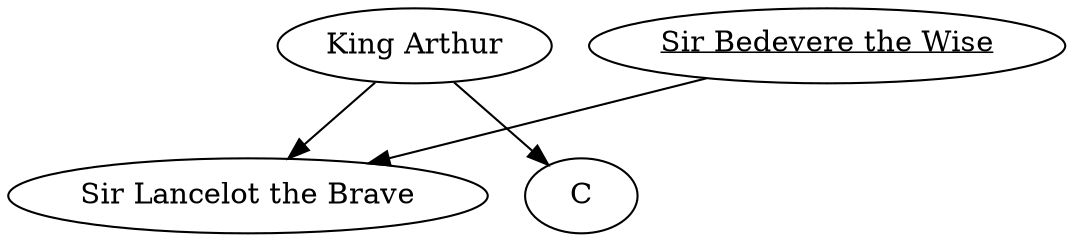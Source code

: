 // The Round Table
digraph {
	A [label="King Arthur"]
	B [label=<<u>Sir Bedevere the Wise</u>> URL="http://iamaman.tistory.com/" target=_blank]
	L [label="Sir Lancelot the Brave"]
	A -> C
	A -> L
	B -> L [constraint=false]
}
